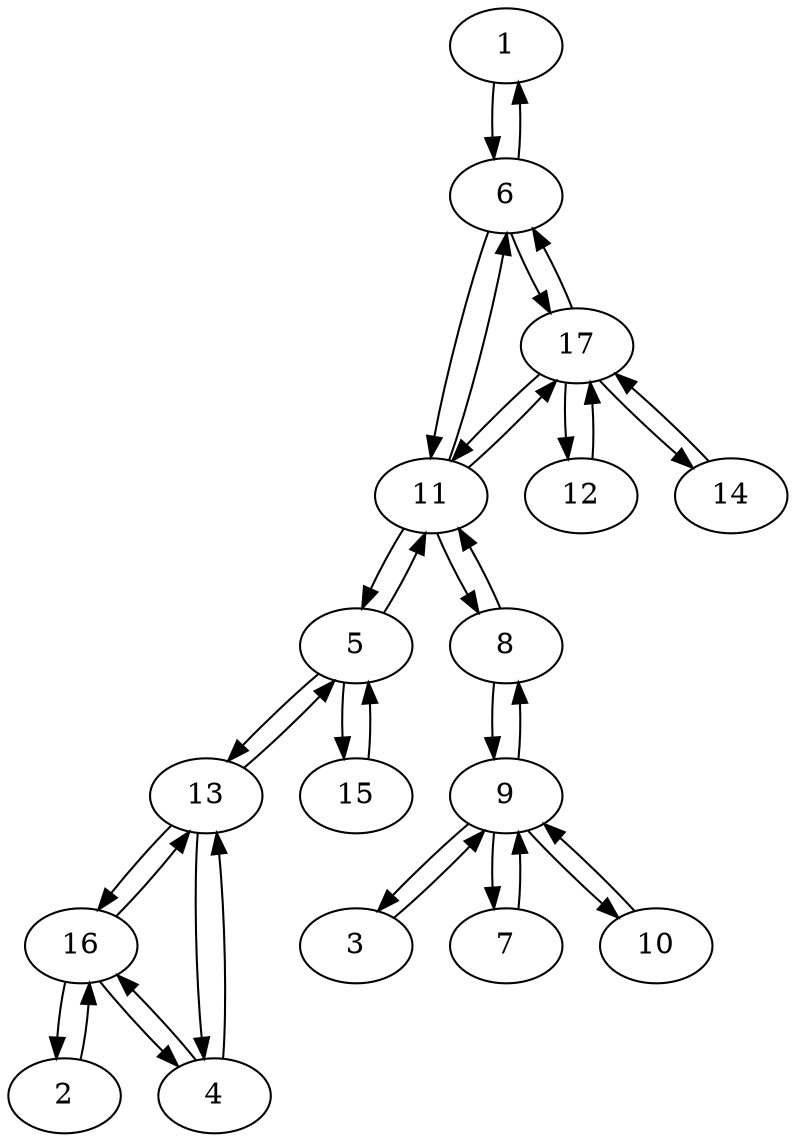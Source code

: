 digraph G {
	graph [bb="0,0,453.03,478.67",
		center=1,
		maxiter=5000,
		size="10,10",
		start=7
	];
	node [label="\N"];
	1	 [height=0.5,
		pos="321.58,415.34",
		width=0.75];
	6	 [height=0.5,
		pos="300.96,336.07",
		width=0.75];
	1 -> 6	 [pos="e,311.28,352.78 322.66,397.11 321.12,386.78 318,373.68 314.47,362.27"];
	2	 [height=0.5,
		pos="27,460.67",
		width=0.75];
	16	 [height=0.5,
		pos="72.575,399.9",
		width=0.75];
	2 -> 16	 [pos="e,66.565,417.61 44.862,447.11 50.25,440.97 55.987,433.54 60.89,426.39"];
	3	 [height=0.5,
		pos="233.43,41.121",
		width=0.75];
	9	 [height=0.5,
		pos="297.1,95.282",
		width=0.75];
	3 -> 9	 [pos="e,275.08,84.626 244.14,57.799 250.51,64.368 258.84,71.84 267.02,78.416"];
	4	 [height=0.5,
		pos="42.913,337.23",
		width=0.75];
	13	 [height=0.5,
		pos="120.5,339.44",
		width=0.75];
	4 -> 13	 [pos="e,94.855,345.1 68.136,344.33 73.352,344.78 78.942,345.06 84.458,345.15"];
	4 -> 16	 [pos="e,58.235,384.12 44.898,355.25 47.056,361.38 50.054,368.34 53.322,374.91"];
	5	 [height=0.5,
		pos="184.09,285.35",
		width=0.75];
	11	 [height=0.5,
		pos="270.04,264.29",
		width=0.75];
	5 -> 11	 [pos="e,248.91,275.67 211.36,285.1 220.19,283.49 230.03,281.19 239.1,278.64"];
	5 -> 13	 [pos="e,131.23,322.75 162.05,296.02 154.39,301.66 145.92,308.72 138.61,315.54"];
	15	 [height=0.5,
		pos="127.79,226.85",
		width=0.75];
	5 -> 15	 [pos="e,148.17,239.16 175.46,268.08 170.08,261.25 162.94,253.4 155.82,246.38"];
	6 -> 1	 [pos="e,311.26,398.63 299.88,354.3 301.42,364.63 304.54,377.73 308.07,389.14"];
	6 -> 11	 [pos="e,283.34,280.1 299.35,317.88 296.64,309.13 292.39,298.53 287.88,289.07"];
	17	 [height=0.5,
		pos="349.98,294.57",
		width=0.75];
	6 -> 17	 [pos="e,339.7,311.39 323.45,325.61 326.37,323.38 329.33,320.95 332.17,318.45"];
	7	 [height=0.5,
		pos="377.13,69.982",
		width=0.75];
	7 -> 9	 [pos="e,316.67,82.747 349.9,71.953 342.23,73.904 333.86,76.456 326.09,79.2"];
	8	 [height=0.5,
		pos="281.7,178.2",
		width=0.75];
	8 -> 9	 [pos="e,299.42,113.24 290.74,160.84 293.86,150.05 296.71,135.92 298.33,123.54"];
	8 -> 11	 [pos="e,266.9,246.2 273.64,195.7 270.86,207.3 268.53,222.78 267.47,236.1"];
	9 -> 3	 [pos="e,255.45,51.777 286.38,78.604 280.02,72.036 271.68,64.563 263.5,57.987"];
	9 -> 7	 [pos="e,357.56,82.517 324.33,93.311 332,91.36 340.37,88.807 348.14,86.064"];
	9 -> 8	 [pos="e,279.37,160.25 288.05,112.64 284.93,123.44 282.08,137.57 280.46,149.95"];
	10	 [height=0.5,
		pos="313.19,18",
		width=0.75];
	9 -> 10	 [pos="e,315.24,36.022 306.63,78.157 309.55,68.776 312.23,56.917 313.92,46.21"];
	10 -> 9	 [pos="e,295.04,77.26 303.65,35.124 300.74,44.506 298.05,56.365 296.37,67.072"];
	11 -> 5	 [pos="e,205.22,273.98 242.77,264.55 233.94,266.15 224.1,268.45 215.03,271.01"];
	11 -> 6	 [pos="e,287.67,320.26 271.65,282.48 274.37,291.23 278.62,301.83 283.13,311.29"];
	11 -> 8	 [pos="e,284.84,196.3 278.1,246.79 280.88,235.19 283.21,219.71 284.27,206.4"];
	11 -> 17	 [pos="e,323.26,291.16 288.51,277.69 296.01,281.23 304.93,284.86 313.63,287.94"];
	12	 [height=0.5,
		pos="410.42,353.33",
		width=0.75];
	12 -> 17	 [pos="e,371.08,306.55 400.99,336.19 394.95,329.04 386.88,320.77 378.93,313.46"];
	13 -> 4	 [pos="e,68.557,331.58 95.276,332.34 90.06,331.89 84.47,331.62 78.954,331.52"];
	13 -> 5	 [pos="e,173.36,302.05 142.54,328.78 150.2,323.14 158.67,316.07 165.97,309.26"];
	13 -> 16	 [pos="e,79.23,382.14 102.07,352.78 96.317,359.01 90.148,366.59 84.896,373.86"];
	14	 [height=0.5,
		pos="426.03,272.92",
		width=0.75];
	14 -> 17	 [pos="e,370.19,282.39 398.95,273.97 392.73,275.38 386.09,277.18 379.76,279.16"];
	15 -> 5	 [pos="e,163.71,273.05 136.41,244.12 141.8,250.96 148.93,258.8 156.06,265.83"];
	16 -> 2	 [pos="e,33.01,442.96 54.712,413.46 49.325,419.6 43.588,427.03 38.685,434.18"];
	16 -> 4	 [pos="e,57.253,353 70.59,381.88 68.432,375.74 65.434,368.79 62.166,362.22"];
	16 -> 13	 [pos="e,113.84,357.2 91.003,386.56 96.757,380.33 102.93,372.75 108.18,365.48"];
	17 -> 6	 [pos="e,311.24,319.24 327.5,305.02 324.57,307.26 321.61,309.69 318.77,312.18"];
	17 -> 11	 [pos="e,296.77,267.7 331.52,281.17 324.02,277.63 315.09,274 306.4,270.92"];
	17 -> 12	 [pos="e,389.31,341.35 359.41,311.71 365.44,318.86 373.51,327.13 381.47,334.44"];
	17 -> 14	 [pos="e,405.82,285.1 377.06,293.52 383.28,292.11 389.92,290.31 396.25,288.33"];
}
